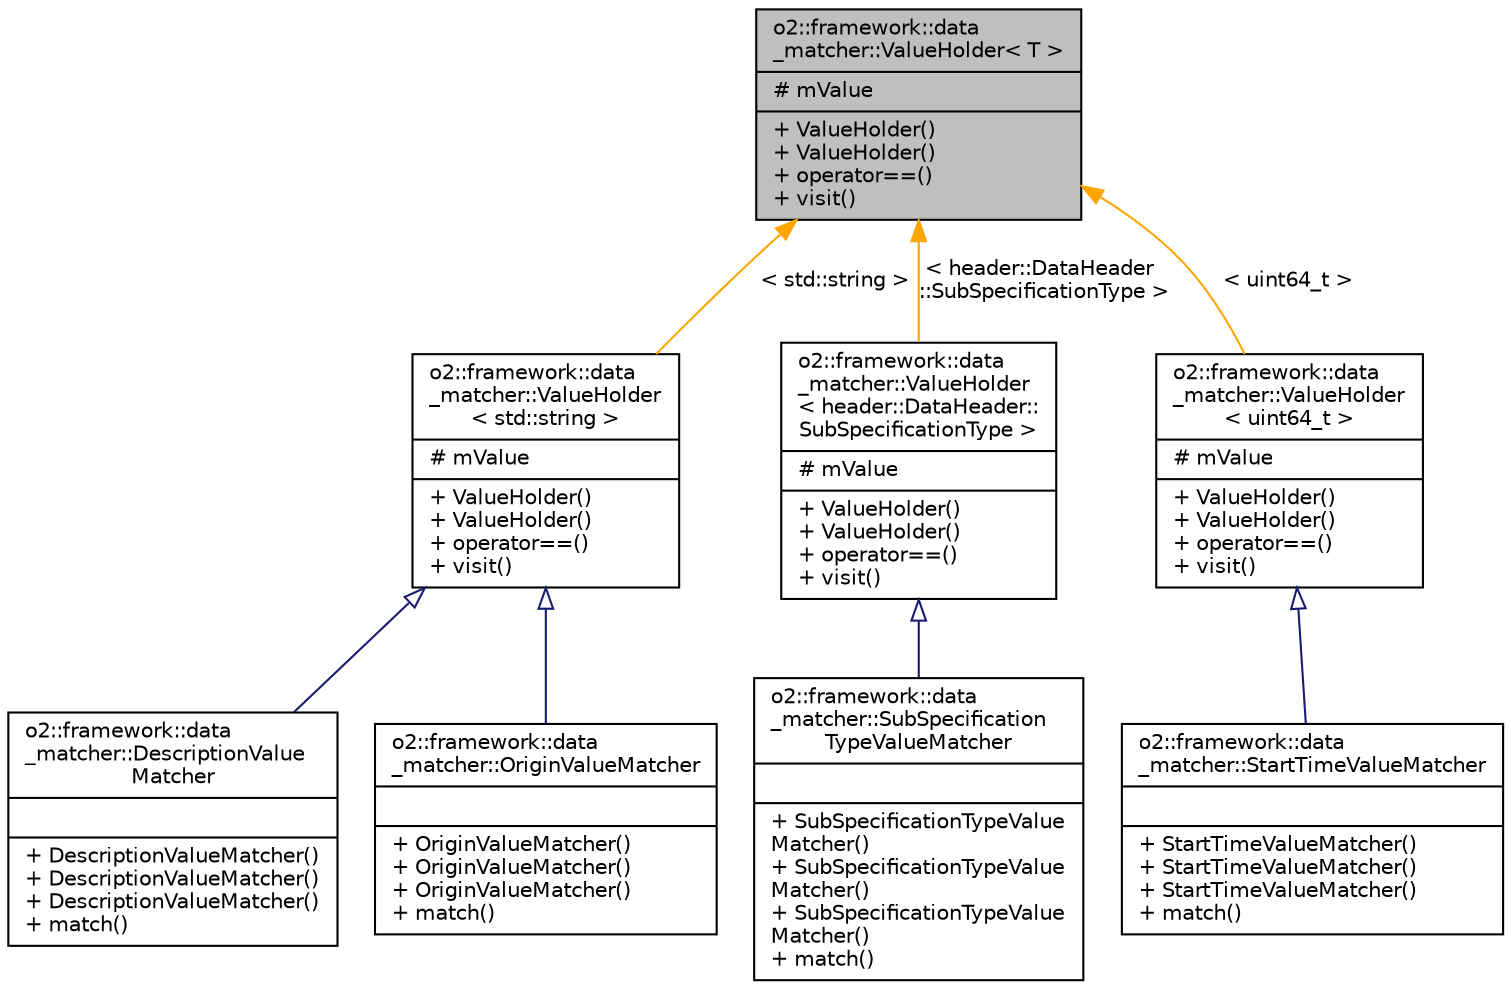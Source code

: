 digraph "o2::framework::data_matcher::ValueHolder&lt; T &gt;"
{
 // INTERACTIVE_SVG=YES
  bgcolor="transparent";
  edge [fontname="Helvetica",fontsize="10",labelfontname="Helvetica",labelfontsize="10"];
  node [fontname="Helvetica",fontsize="10",shape=record];
  Node1 [label="{o2::framework::data\l_matcher::ValueHolder\< T \>\n|# mValue\l|+ ValueHolder()\l+ ValueHolder()\l+ operator==()\l+ visit()\l}",height=0.2,width=0.4,color="black", fillcolor="grey75", style="filled", fontcolor="black"];
  Node1 -> Node2 [dir="back",color="orange",fontsize="10",style="solid",label=" \< std::string \>" ,fontname="Helvetica"];
  Node2 [label="{o2::framework::data\l_matcher::ValueHolder\l\< std::string \>\n|# mValue\l|+ ValueHolder()\l+ ValueHolder()\l+ operator==()\l+ visit()\l}",height=0.2,width=0.4,color="black",URL="$dc/d72/classo2_1_1framework_1_1data__matcher_1_1ValueHolder.html"];
  Node2 -> Node3 [dir="back",color="midnightblue",fontsize="10",style="solid",arrowtail="onormal",fontname="Helvetica"];
  Node3 [label="{o2::framework::data\l_matcher::DescriptionValue\lMatcher\n||+ DescriptionValueMatcher()\l+ DescriptionValueMatcher()\l+ DescriptionValueMatcher()\l+ match()\l}",height=0.2,width=0.4,color="black",URL="$d8/db4/classo2_1_1framework_1_1data__matcher_1_1DescriptionValueMatcher.html",tooltip="Something which can be matched against a header::DataDescription. "];
  Node2 -> Node4 [dir="back",color="midnightblue",fontsize="10",style="solid",arrowtail="onormal",fontname="Helvetica"];
  Node4 [label="{o2::framework::data\l_matcher::OriginValueMatcher\n||+ OriginValueMatcher()\l+ OriginValueMatcher()\l+ OriginValueMatcher()\l+ match()\l}",height=0.2,width=0.4,color="black",URL="$d4/d3e/classo2_1_1framework_1_1data__matcher_1_1OriginValueMatcher.html",tooltip="Something which can be matched against a header::DataOrigin. "];
  Node1 -> Node5 [dir="back",color="orange",fontsize="10",style="solid",label=" \< header::DataHeader\l::SubSpecificationType \>" ,fontname="Helvetica"];
  Node5 [label="{o2::framework::data\l_matcher::ValueHolder\l\< header::DataHeader::\lSubSpecificationType \>\n|# mValue\l|+ ValueHolder()\l+ ValueHolder()\l+ operator==()\l+ visit()\l}",height=0.2,width=0.4,color="black",URL="$dc/d72/classo2_1_1framework_1_1data__matcher_1_1ValueHolder.html"];
  Node5 -> Node6 [dir="back",color="midnightblue",fontsize="10",style="solid",arrowtail="onormal",fontname="Helvetica"];
  Node6 [label="{o2::framework::data\l_matcher::SubSpecification\lTypeValueMatcher\n||+ SubSpecificationTypeValue\lMatcher()\l+ SubSpecificationTypeValue\lMatcher()\l+ SubSpecificationTypeValue\lMatcher()\l+ match()\l}",height=0.2,width=0.4,color="black",URL="$d4/d9f/classo2_1_1framework_1_1data__matcher_1_1SubSpecificationTypeValueMatcher.html",tooltip="Something which can be matched against a header::SubSpecificationType. "];
  Node1 -> Node7 [dir="back",color="orange",fontsize="10",style="solid",label=" \< uint64_t \>" ,fontname="Helvetica"];
  Node7 [label="{o2::framework::data\l_matcher::ValueHolder\l\< uint64_t \>\n|# mValue\l|+ ValueHolder()\l+ ValueHolder()\l+ operator==()\l+ visit()\l}",height=0.2,width=0.4,color="black",URL="$dc/d72/classo2_1_1framework_1_1data__matcher_1_1ValueHolder.html"];
  Node7 -> Node8 [dir="back",color="midnightblue",fontsize="10",style="solid",arrowtail="onormal",fontname="Helvetica"];
  Node8 [label="{o2::framework::data\l_matcher::StartTimeValueMatcher\n||+ StartTimeValueMatcher()\l+ StartTimeValueMatcher()\l+ StartTimeValueMatcher()\l+ match()\l}",height=0.2,width=0.4,color="black",URL="$d7/d4b/classo2_1_1framework_1_1data__matcher_1_1StartTimeValueMatcher.html",tooltip="Matcher on actual time, as reported in the DataProcessingHeader. "];
}
